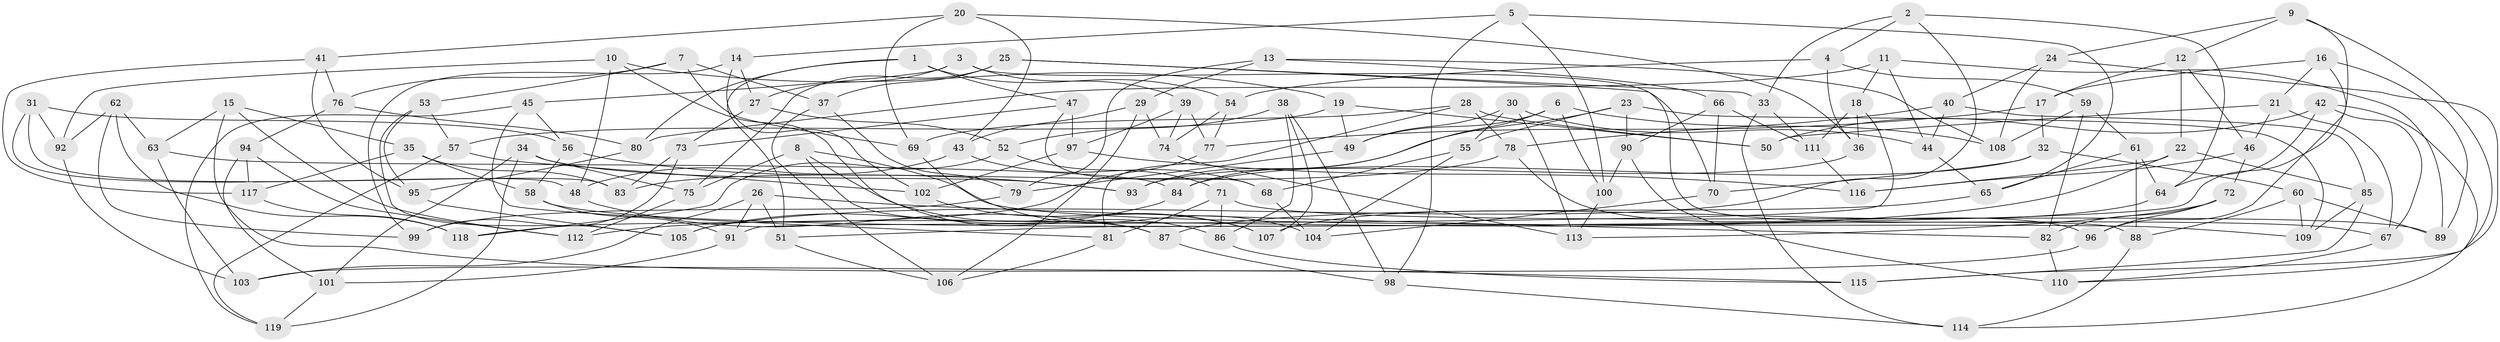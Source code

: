 // Generated by graph-tools (version 1.1) at 2025/11/02/27/25 16:11:49]
// undirected, 119 vertices, 238 edges
graph export_dot {
graph [start="1"]
  node [color=gray90,style=filled];
  1;
  2;
  3;
  4;
  5;
  6;
  7;
  8;
  9;
  10;
  11;
  12;
  13;
  14;
  15;
  16;
  17;
  18;
  19;
  20;
  21;
  22;
  23;
  24;
  25;
  26;
  27;
  28;
  29;
  30;
  31;
  32;
  33;
  34;
  35;
  36;
  37;
  38;
  39;
  40;
  41;
  42;
  43;
  44;
  45;
  46;
  47;
  48;
  49;
  50;
  51;
  52;
  53;
  54;
  55;
  56;
  57;
  58;
  59;
  60;
  61;
  62;
  63;
  64;
  65;
  66;
  67;
  68;
  69;
  70;
  71;
  72;
  73;
  74;
  75;
  76;
  77;
  78;
  79;
  80;
  81;
  82;
  83;
  84;
  85;
  86;
  87;
  88;
  89;
  90;
  91;
  92;
  93;
  94;
  95;
  96;
  97;
  98;
  99;
  100;
  101;
  102;
  103;
  104;
  105;
  106;
  107;
  108;
  109;
  110;
  111;
  112;
  113;
  114;
  115;
  116;
  117;
  118;
  119;
  1 -- 54;
  1 -- 51;
  1 -- 80;
  1 -- 47;
  2 -- 64;
  2 -- 33;
  2 -- 105;
  2 -- 4;
  3 -- 70;
  3 -- 39;
  3 -- 45;
  3 -- 27;
  4 -- 36;
  4 -- 59;
  4 -- 54;
  5 -- 65;
  5 -- 100;
  5 -- 98;
  5 -- 14;
  6 -- 108;
  6 -- 84;
  6 -- 49;
  6 -- 100;
  7 -- 69;
  7 -- 76;
  7 -- 53;
  7 -- 37;
  8 -- 75;
  8 -- 109;
  8 -- 107;
  8 -- 87;
  9 -- 51;
  9 -- 12;
  9 -- 115;
  9 -- 24;
  10 -- 48;
  10 -- 86;
  10 -- 19;
  10 -- 92;
  11 -- 89;
  11 -- 18;
  11 -- 80;
  11 -- 44;
  12 -- 17;
  12 -- 22;
  12 -- 46;
  13 -- 108;
  13 -- 79;
  13 -- 66;
  13 -- 29;
  14 -- 102;
  14 -- 27;
  14 -- 99;
  15 -- 35;
  15 -- 63;
  15 -- 115;
  15 -- 112;
  16 -- 89;
  16 -- 96;
  16 -- 21;
  16 -- 17;
  17 -- 77;
  17 -- 32;
  18 -- 111;
  18 -- 36;
  18 -- 91;
  19 -- 49;
  19 -- 57;
  19 -- 50;
  20 -- 43;
  20 -- 41;
  20 -- 36;
  20 -- 69;
  21 -- 46;
  21 -- 67;
  21 -- 50;
  22 -- 116;
  22 -- 112;
  22 -- 85;
  23 -- 93;
  23 -- 90;
  23 -- 55;
  23 -- 109;
  24 -- 40;
  24 -- 108;
  24 -- 110;
  25 -- 88;
  25 -- 75;
  25 -- 37;
  25 -- 33;
  26 -- 91;
  26 -- 82;
  26 -- 51;
  26 -- 103;
  27 -- 52;
  27 -- 73;
  28 -- 69;
  28 -- 78;
  28 -- 81;
  28 -- 50;
  29 -- 106;
  29 -- 43;
  29 -- 74;
  30 -- 113;
  30 -- 44;
  30 -- 55;
  30 -- 49;
  31 -- 92;
  31 -- 48;
  31 -- 56;
  31 -- 83;
  32 -- 60;
  32 -- 70;
  32 -- 84;
  33 -- 111;
  33 -- 114;
  34 -- 93;
  34 -- 119;
  34 -- 75;
  34 -- 101;
  35 -- 117;
  35 -- 83;
  35 -- 58;
  36 -- 93;
  37 -- 79;
  37 -- 106;
  38 -- 52;
  38 -- 98;
  38 -- 107;
  38 -- 86;
  39 -- 74;
  39 -- 97;
  39 -- 77;
  40 -- 44;
  40 -- 78;
  40 -- 85;
  41 -- 117;
  41 -- 95;
  41 -- 76;
  42 -- 114;
  42 -- 50;
  42 -- 67;
  42 -- 64;
  43 -- 48;
  43 -- 68;
  44 -- 65;
  45 -- 81;
  45 -- 56;
  45 -- 119;
  46 -- 72;
  46 -- 116;
  47 -- 68;
  47 -- 97;
  47 -- 73;
  48 -- 87;
  49 -- 79;
  51 -- 106;
  52 -- 118;
  52 -- 71;
  53 -- 105;
  53 -- 57;
  53 -- 95;
  54 -- 74;
  54 -- 77;
  55 -- 104;
  55 -- 68;
  56 -- 93;
  56 -- 58;
  57 -- 102;
  57 -- 119;
  58 -- 91;
  58 -- 67;
  59 -- 82;
  59 -- 61;
  59 -- 108;
  60 -- 89;
  60 -- 88;
  60 -- 109;
  61 -- 65;
  61 -- 88;
  61 -- 64;
  62 -- 63;
  62 -- 99;
  62 -- 118;
  62 -- 92;
  63 -- 103;
  63 -- 84;
  64 -- 107;
  65 -- 87;
  66 -- 70;
  66 -- 90;
  66 -- 111;
  67 -- 110;
  68 -- 104;
  69 -- 104;
  70 -- 104;
  71 -- 86;
  71 -- 81;
  71 -- 89;
  72 -- 113;
  72 -- 82;
  72 -- 96;
  73 -- 83;
  73 -- 99;
  74 -- 113;
  75 -- 112;
  76 -- 94;
  76 -- 80;
  77 -- 118;
  78 -- 83;
  78 -- 96;
  79 -- 99;
  80 -- 95;
  81 -- 106;
  82 -- 110;
  84 -- 105;
  85 -- 109;
  85 -- 115;
  86 -- 115;
  87 -- 98;
  88 -- 114;
  90 -- 110;
  90 -- 100;
  91 -- 101;
  92 -- 103;
  94 -- 112;
  94 -- 117;
  94 -- 101;
  95 -- 105;
  96 -- 103;
  97 -- 116;
  97 -- 102;
  98 -- 114;
  100 -- 113;
  101 -- 119;
  102 -- 107;
  111 -- 116;
  117 -- 118;
}
